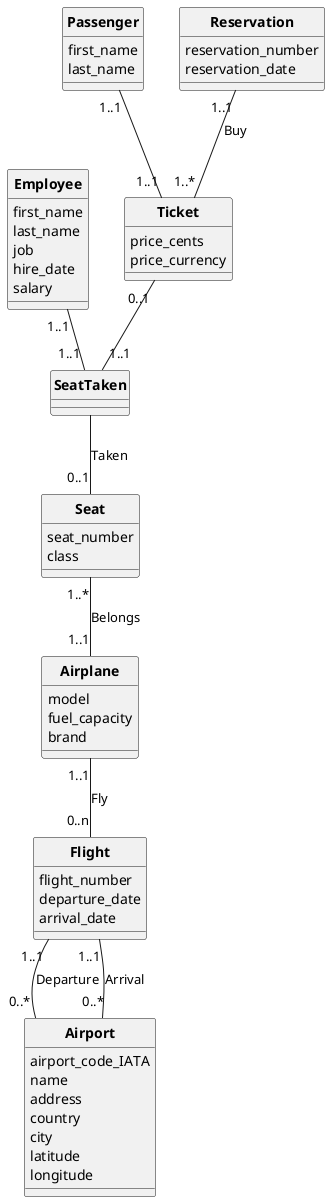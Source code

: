 @startuml UML

skinparam style strictuml
skinparam classAttributeIconSize 0
skinparam classFontStyle Bold
hide enum methods

class Flight {
  flight_number
  departure_date
  arrival_date
}

class Airport {
  airport_code_IATA
  name
  address
  country
  city
  latitude
  longitude
}

class Airplane {
  model
  fuel_capacity
  brand
}

class Employee {
  first_name
  last_name
  job
  hire_date
  salary
}

class Passenger {
  first_name
  last_name
}

class Ticket {
  price_cents
  price_currency
}

class Seat {
  seat_number 
  class
}

class SeatTaken {

}

class Reservation {
  reservation_number
  reservation_date
}

Airplane "1..1" -- "0..n" Flight : Fly
Seat "1..*" -- "1..1" Airplane : Belongs
Employee "1..1" -- "1..1" SeatTaken
Passenger "1..1" -- "1..1" Ticket
Ticket "0..1" -- "1..1" SeatTaken
SeatTaken -- "0..1" Seat : Taken
Reservation "1..1" -- "1..*" Ticket : Buy

Flight "1..1" -- "0..*" Airport : Departure
Flight "1..1" -- "0..*" Airport : Arrival


@enduml
